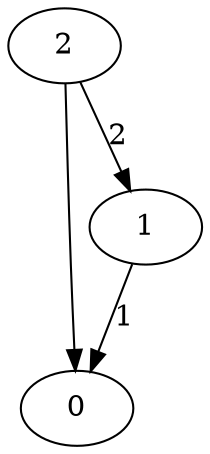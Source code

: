 digraph g { 
graph [];
    0 [  ];
    1 [  ];
    2 [  ];
    1 -> 0 [ label="1" ,comment="3"  ];
    2 -> 1 [ label="2" ,comment="4"  ];
    2 -> 0 [ comment="5"  ];
}
